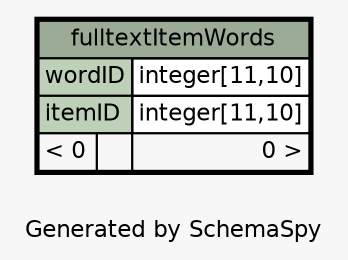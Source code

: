 // dot 2.34.0 on Linux 3.11.6-1-ARCH
// SchemaSpy rev 590
digraph "oneDegreeRelationshipsDiagram" {
  graph [
    rankdir="RL"
    bgcolor="#f7f7f7"
    label="\nGenerated by SchemaSpy"
    labeljust="l"
    nodesep="0.18"
    ranksep="0.46"
    fontname="Helvetica"
    fontsize="11"
  ];
  node [
    fontname="Helvetica"
    fontsize="11"
    shape="plaintext"
  ];
  edge [
    arrowsize="0.8"
  ];
  "fulltextItemWords" [
    label=<
    <TABLE BORDER="2" CELLBORDER="1" CELLSPACING="0" BGCOLOR="#ffffff">
      <TR><TD COLSPAN="3" BGCOLOR="#9bab96" ALIGN="CENTER">fulltextItemWords</TD></TR>
      <TR><TD PORT="wordID" COLSPAN="2" BGCOLOR="#bed1b8" ALIGN="LEFT">wordID</TD><TD PORT="wordID.type" ALIGN="LEFT">integer[11,10]</TD></TR>
      <TR><TD PORT="itemID" COLSPAN="2" BGCOLOR="#bed1b8" ALIGN="LEFT">itemID</TD><TD PORT="itemID.type" ALIGN="LEFT">integer[11,10]</TD></TR>
      <TR><TD ALIGN="LEFT" BGCOLOR="#f7f7f7">&lt; 0</TD><TD ALIGN="RIGHT" BGCOLOR="#f7f7f7">  </TD><TD ALIGN="RIGHT" BGCOLOR="#f7f7f7">0 &gt;</TD></TR>
    </TABLE>>
    URL="fulltextItemWords.html"
    tooltip="fulltextItemWords"
  ];
}
